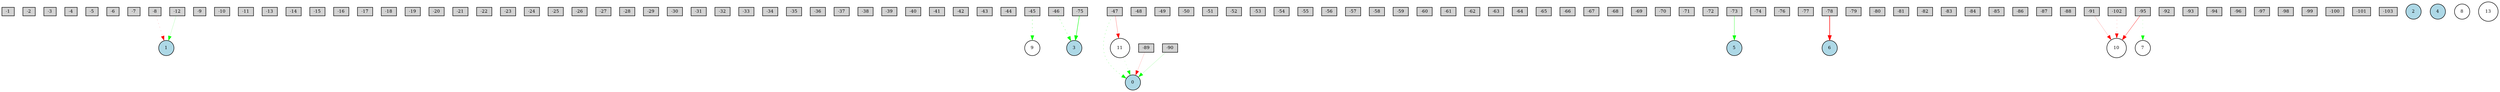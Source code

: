 digraph {
	node [fontsize=9 height=0.2 shape=circle width=0.2]
		-1 [fillcolor=lightgray shape=box style=filled]
		-2 [fillcolor=lightgray shape=box style=filled]
		-3 [fillcolor=lightgray shape=box style=filled]
		-4 [fillcolor=lightgray shape=box style=filled]
		-5 [fillcolor=lightgray shape=box style=filled]
		-6 [fillcolor=lightgray shape=box style=filled]
		-7 [fillcolor=lightgray shape=box style=filled]
		-8 [fillcolor=lightgray shape=box style=filled]
		-9 [fillcolor=lightgray shape=box style=filled]
		-10 [fillcolor=lightgray shape=box style=filled]
		-11 [fillcolor=lightgray shape=box style=filled]
		-12 [fillcolor=lightgray shape=box style=filled]
		-13 [fillcolor=lightgray shape=box style=filled]
		-14 [fillcolor=lightgray shape=box style=filled]
		-15 [fillcolor=lightgray shape=box style=filled]
		-16 [fillcolor=lightgray shape=box style=filled]
		-17 [fillcolor=lightgray shape=box style=filled]
		-18 [fillcolor=lightgray shape=box style=filled]
		-19 [fillcolor=lightgray shape=box style=filled]
		-20 [fillcolor=lightgray shape=box style=filled]
		-21 [fillcolor=lightgray shape=box style=filled]
		-22 [fillcolor=lightgray shape=box style=filled]
		-23 [fillcolor=lightgray shape=box style=filled]
		-24 [fillcolor=lightgray shape=box style=filled]
		-25 [fillcolor=lightgray shape=box style=filled]
		-26 [fillcolor=lightgray shape=box style=filled]
		-27 [fillcolor=lightgray shape=box style=filled]
		-28 [fillcolor=lightgray shape=box style=filled]
		-29 [fillcolor=lightgray shape=box style=filled]
		-30 [fillcolor=lightgray shape=box style=filled]
		-31 [fillcolor=lightgray shape=box style=filled]
		-32 [fillcolor=lightgray shape=box style=filled]
		-33 [fillcolor=lightgray shape=box style=filled]
		-34 [fillcolor=lightgray shape=box style=filled]
		-35 [fillcolor=lightgray shape=box style=filled]
		-36 [fillcolor=lightgray shape=box style=filled]
		-37 [fillcolor=lightgray shape=box style=filled]
		-38 [fillcolor=lightgray shape=box style=filled]
		-39 [fillcolor=lightgray shape=box style=filled]
		-40 [fillcolor=lightgray shape=box style=filled]
		-41 [fillcolor=lightgray shape=box style=filled]
		-42 [fillcolor=lightgray shape=box style=filled]
		-43 [fillcolor=lightgray shape=box style=filled]
		-44 [fillcolor=lightgray shape=box style=filled]
		-45 [fillcolor=lightgray shape=box style=filled]
		-46 [fillcolor=lightgray shape=box style=filled]
		-47 [fillcolor=lightgray shape=box style=filled]
		-48 [fillcolor=lightgray shape=box style=filled]
		-49 [fillcolor=lightgray shape=box style=filled]
		-50 [fillcolor=lightgray shape=box style=filled]
		-51 [fillcolor=lightgray shape=box style=filled]
		-52 [fillcolor=lightgray shape=box style=filled]
		-53 [fillcolor=lightgray shape=box style=filled]
		-54 [fillcolor=lightgray shape=box style=filled]
		-55 [fillcolor=lightgray shape=box style=filled]
		-56 [fillcolor=lightgray shape=box style=filled]
		-57 [fillcolor=lightgray shape=box style=filled]
		-58 [fillcolor=lightgray shape=box style=filled]
		-59 [fillcolor=lightgray shape=box style=filled]
		-60 [fillcolor=lightgray shape=box style=filled]
		-61 [fillcolor=lightgray shape=box style=filled]
		-62 [fillcolor=lightgray shape=box style=filled]
		-63 [fillcolor=lightgray shape=box style=filled]
		-64 [fillcolor=lightgray shape=box style=filled]
		-65 [fillcolor=lightgray shape=box style=filled]
		-66 [fillcolor=lightgray shape=box style=filled]
		-67 [fillcolor=lightgray shape=box style=filled]
		-68 [fillcolor=lightgray shape=box style=filled]
		-69 [fillcolor=lightgray shape=box style=filled]
		-70 [fillcolor=lightgray shape=box style=filled]
		-71 [fillcolor=lightgray shape=box style=filled]
		-72 [fillcolor=lightgray shape=box style=filled]
		-73 [fillcolor=lightgray shape=box style=filled]
		-74 [fillcolor=lightgray shape=box style=filled]
		-75 [fillcolor=lightgray shape=box style=filled]
		-76 [fillcolor=lightgray shape=box style=filled]
		-77 [fillcolor=lightgray shape=box style=filled]
		-78 [fillcolor=lightgray shape=box style=filled]
		-79 [fillcolor=lightgray shape=box style=filled]
		-80 [fillcolor=lightgray shape=box style=filled]
		-81 [fillcolor=lightgray shape=box style=filled]
		-82 [fillcolor=lightgray shape=box style=filled]
		-83 [fillcolor=lightgray shape=box style=filled]
		-84 [fillcolor=lightgray shape=box style=filled]
		-85 [fillcolor=lightgray shape=box style=filled]
		-86 [fillcolor=lightgray shape=box style=filled]
		-87 [fillcolor=lightgray shape=box style=filled]
		-88 [fillcolor=lightgray shape=box style=filled]
		-89 [fillcolor=lightgray shape=box style=filled]
		-90 [fillcolor=lightgray shape=box style=filled]
		-91 [fillcolor=lightgray shape=box style=filled]
		-92 [fillcolor=lightgray shape=box style=filled]
		-93 [fillcolor=lightgray shape=box style=filled]
		-94 [fillcolor=lightgray shape=box style=filled]
		-95 [fillcolor=lightgray shape=box style=filled]
		-96 [fillcolor=lightgray shape=box style=filled]
		-97 [fillcolor=lightgray shape=box style=filled]
		-98 [fillcolor=lightgray shape=box style=filled]
		-99 [fillcolor=lightgray shape=box style=filled]
		-100 [fillcolor=lightgray shape=box style=filled]
		-101 [fillcolor=lightgray shape=box style=filled]
		-102 [fillcolor=lightgray shape=box style=filled]
		-103 [fillcolor=lightgray shape=box style=filled]
		0 [fillcolor=lightblue style=filled]
		1 [fillcolor=lightblue style=filled]
		2 [fillcolor=lightblue style=filled]
		3 [fillcolor=lightblue style=filled]
		4 [fillcolor=lightblue style=filled]
		5 [fillcolor=lightblue style=filled]
		6 [fillcolor=lightblue style=filled]
		7 [fillcolor=white style=filled]
		8 [fillcolor=white style=filled]
		9 [fillcolor=white style=filled]
		10 [fillcolor=white style=filled]
		11 [fillcolor=white style=filled]
		13 [fillcolor=white style=filled]
			-73 -> 5 [color=green penwidth=0.5276357084598289 style=solid]
			-46 -> 3 [color=green penwidth=0.4266061771728983 style=dotted]
			-47 -> 0 [color=green penwidth=0.3353682690846207 style=dotted]
			-89 -> 0 [color=red penwidth=0.1834849734404418 style=solid]
			-102 -> 10 [color=red penwidth=0.2107535329080233 style=dotted]
			-75 -> 3 [color=green penwidth=0.8475440166810816 style=solid]
			-95 -> 7 [color=green penwidth=0.19495823710090432 style=dotted]
			-12 -> 1 [color=green penwidth=0.1965324716128865 style=solid]
			-8 -> 1 [color=red penwidth=0.20033526208066538 style=dotted]
			-45 -> 9 [color=green penwidth=0.4731079963292226 style=dotted]
			-78 -> 6 [color=red penwidth=1.1187269646223648 style=solid]
			-47 -> 11 [color=red penwidth=0.3491015537641987 style=solid]
			11 -> 0 [color=green penwidth=0.1889516082338634 style=dotted]
			-90 -> 0 [color=green penwidth=0.17827532492377535 style=solid]
			-91 -> 10 [color=red penwidth=0.20579358239168705 style=solid]
			-95 -> 10 [color=red penwidth=0.5308831163540806 style=solid]
}